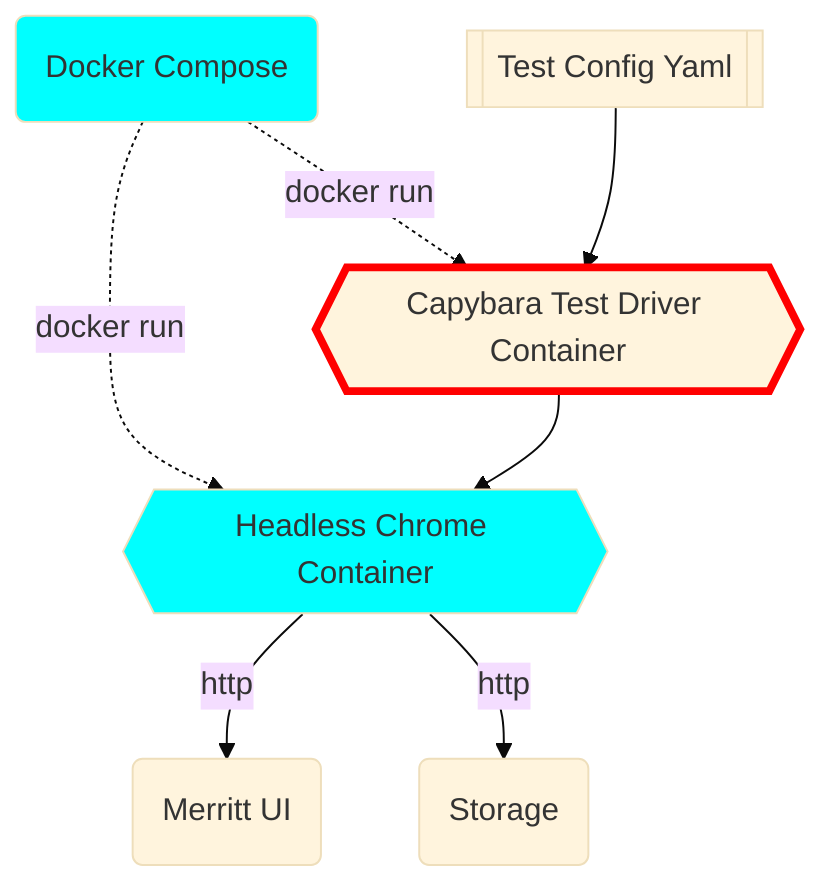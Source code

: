 %%{init: {'theme': 'base'}}%%
graph TD
  CAPY{{Capybara Test Driver Container}}
  CHROME{{Headless Chrome Container}}
  UI(Merritt UI)
  STORE(Storage)
  CONFIG[[Test Config Yaml]]
  DOCK(Docker Compose)

  DOCK -.-> |docker run| CAPY
  DOCK -.-> |docker run| CHROME
  CONFIG --> CAPY
  CAPY --> CHROME
  CHROME --> |http| UI
  CHROME --> |http| STORE

  style DOCK fill:cyan
  style CHROME fill:cyan
  style CAPY stroke:red,stroke-width:4px